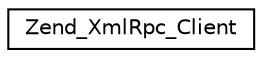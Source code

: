 digraph G
{
  edge [fontname="Helvetica",fontsize="10",labelfontname="Helvetica",labelfontsize="10"];
  node [fontname="Helvetica",fontsize="10",shape=record];
  rankdir="LR";
  Node1 [label="Zend_XmlRpc_Client",height=0.2,width=0.4,color="black", fillcolor="white", style="filled",URL="$class_zend___xml_rpc___client.html"];
}
